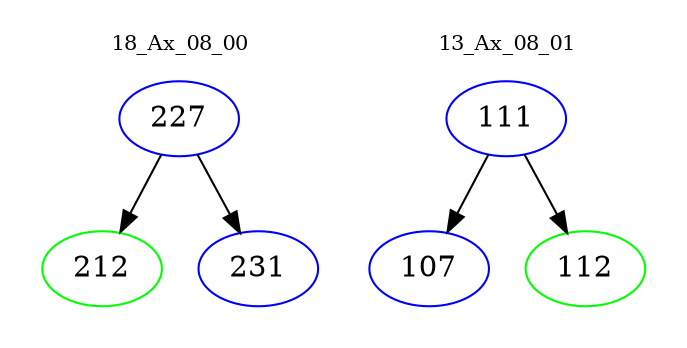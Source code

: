 digraph{
subgraph cluster_0 {
color = white
label = "18_Ax_08_00";
fontsize=10;
T0_227 [label="227", color="blue"]
T0_227 -> T0_212 [color="black"]
T0_212 [label="212", color="green"]
T0_227 -> T0_231 [color="black"]
T0_231 [label="231", color="blue"]
}
subgraph cluster_1 {
color = white
label = "13_Ax_08_01";
fontsize=10;
T1_111 [label="111", color="blue"]
T1_111 -> T1_107 [color="black"]
T1_107 [label="107", color="blue"]
T1_111 -> T1_112 [color="black"]
T1_112 [label="112", color="green"]
}
}
